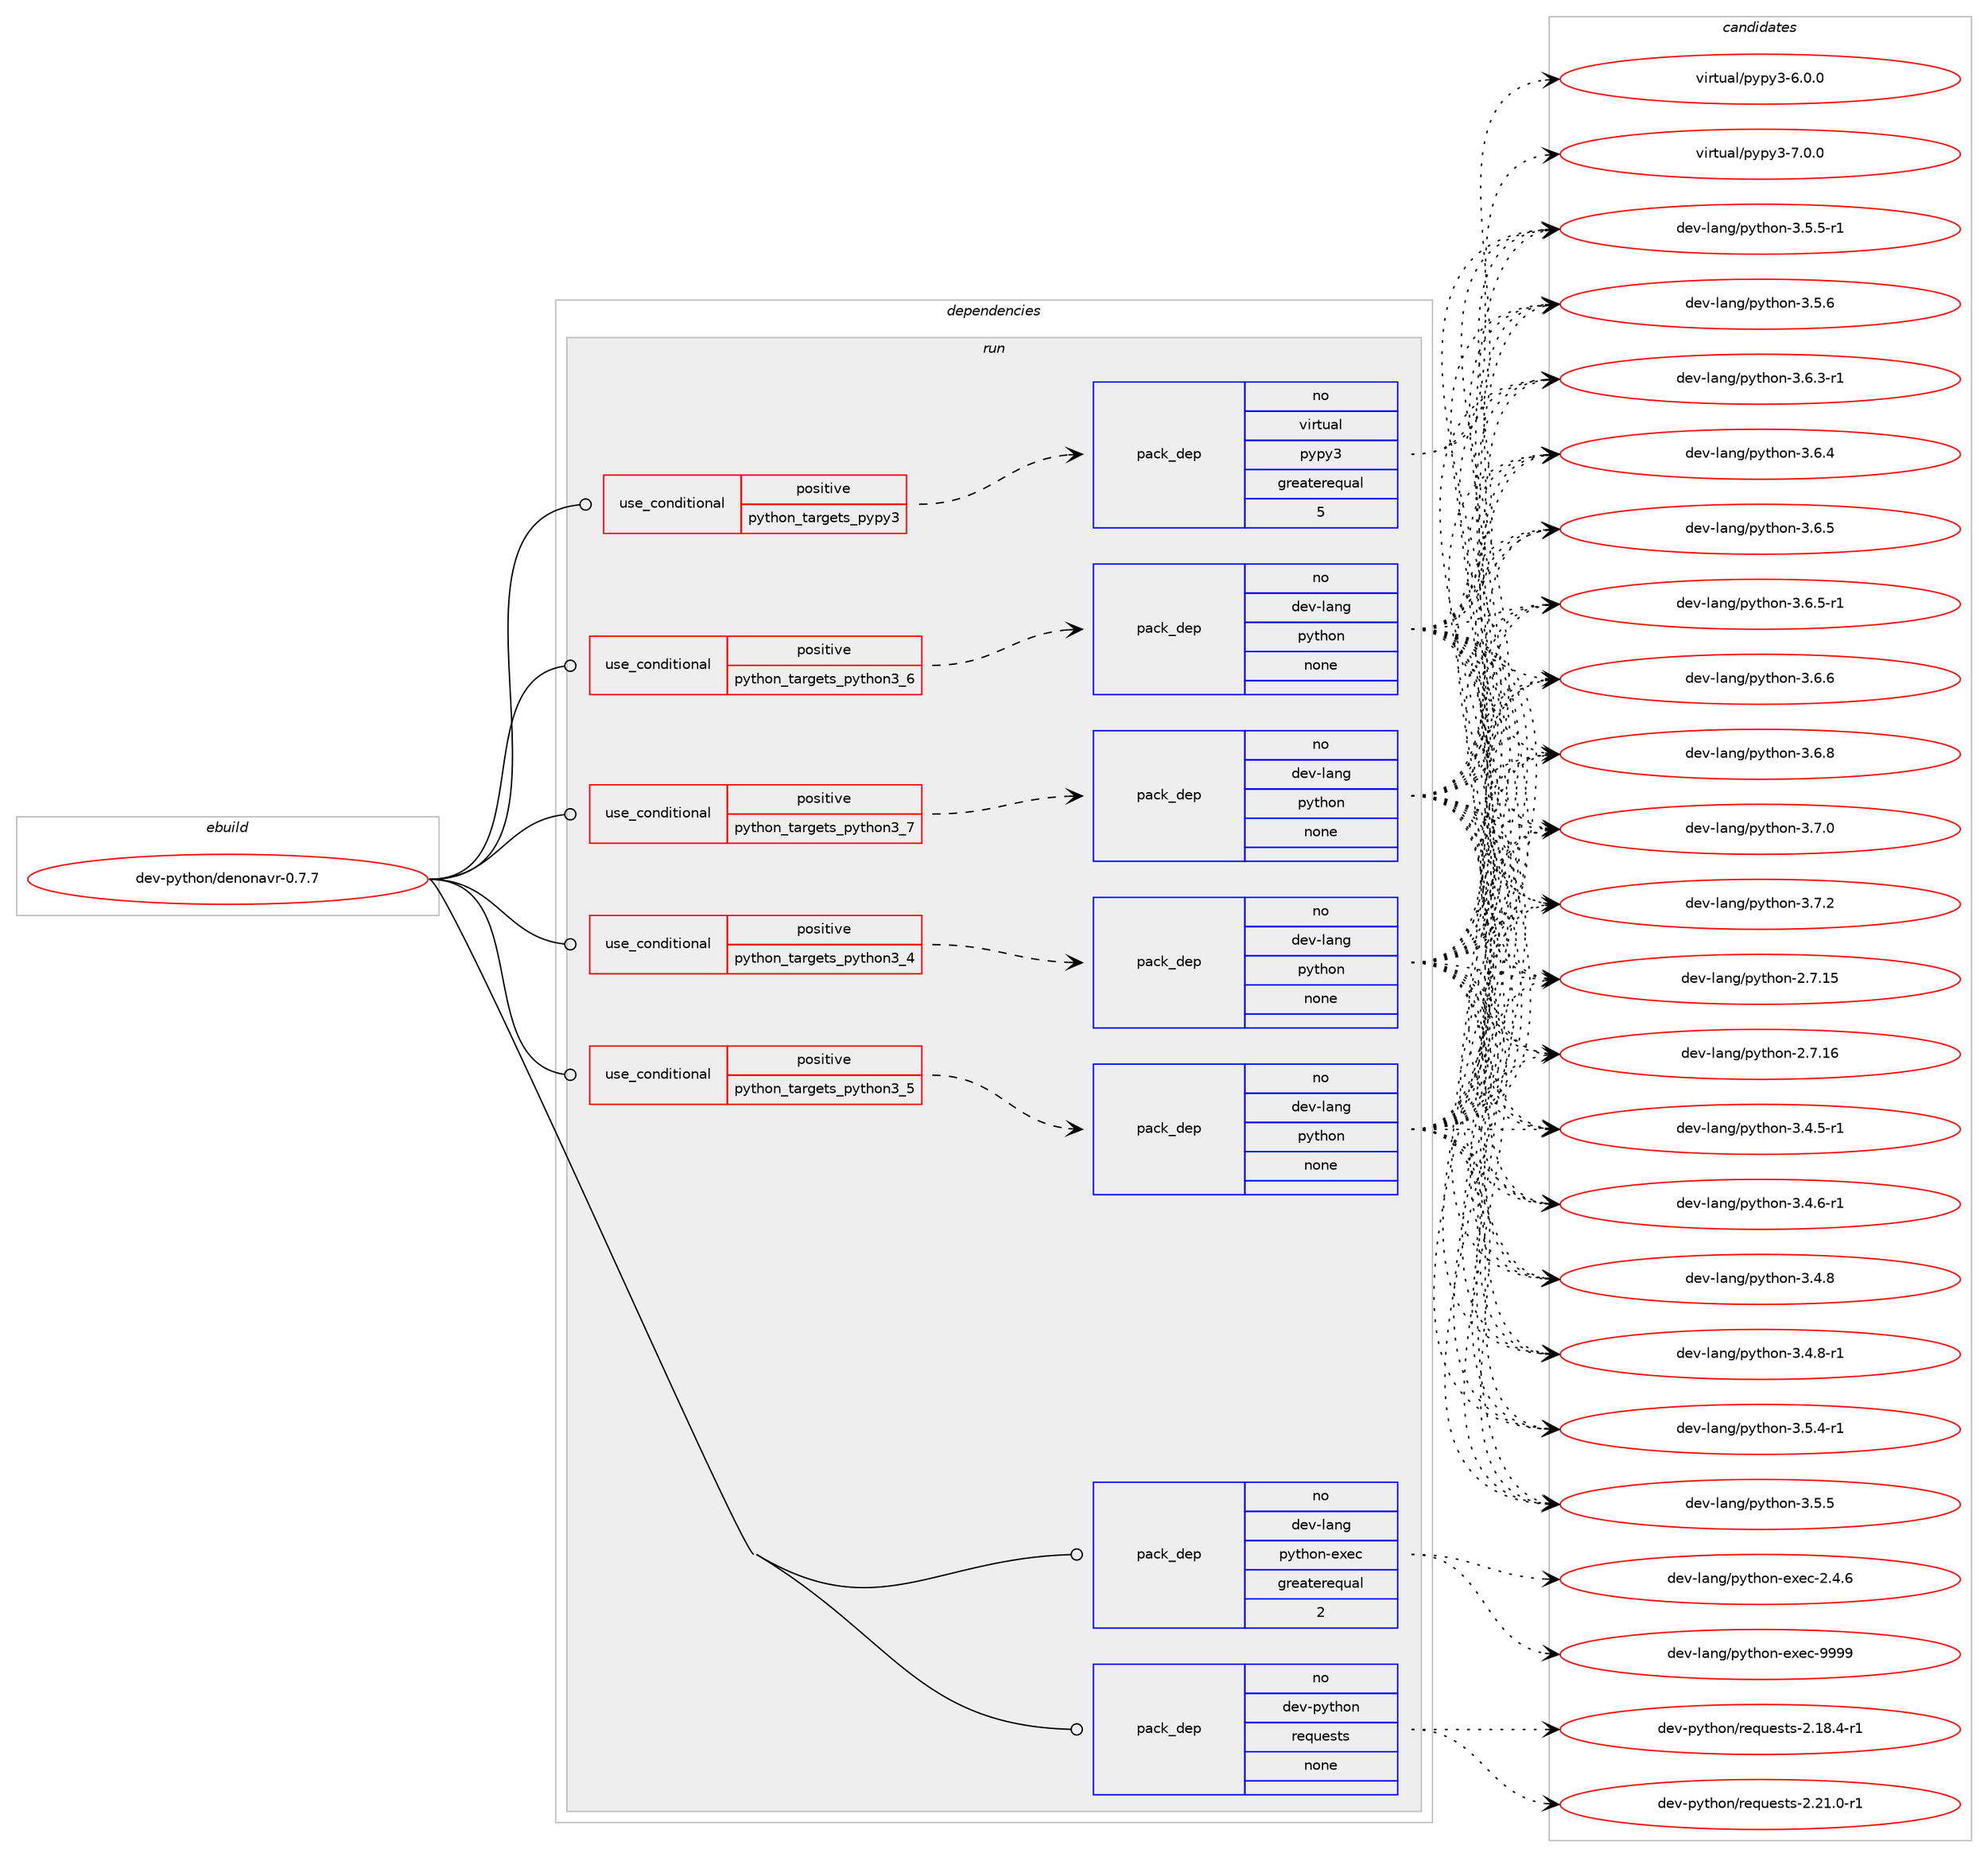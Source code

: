 digraph prolog {

# *************
# Graph options
# *************

newrank=true;
concentrate=true;
compound=true;
graph [rankdir=LR,fontname=Helvetica,fontsize=10,ranksep=1.5];#, ranksep=2.5, nodesep=0.2];
edge  [arrowhead=vee];
node  [fontname=Helvetica,fontsize=10];

# **********
# The ebuild
# **********

subgraph cluster_leftcol {
color=gray;
rank=same;
label=<<i>ebuild</i>>;
id [label="dev-python/denonavr-0.7.7", color=red, width=4, href="../dev-python/denonavr-0.7.7.svg"];
}

# ****************
# The dependencies
# ****************

subgraph cluster_midcol {
color=gray;
label=<<i>dependencies</i>>;
subgraph cluster_compile {
fillcolor="#eeeeee";
style=filled;
label=<<i>compile</i>>;
}
subgraph cluster_compileandrun {
fillcolor="#eeeeee";
style=filled;
label=<<i>compile and run</i>>;
}
subgraph cluster_run {
fillcolor="#eeeeee";
style=filled;
label=<<i>run</i>>;
subgraph cond373193 {
dependency1405704 [label=<<TABLE BORDER="0" CELLBORDER="1" CELLSPACING="0" CELLPADDING="4"><TR><TD ROWSPAN="3" CELLPADDING="10">use_conditional</TD></TR><TR><TD>positive</TD></TR><TR><TD>python_targets_pypy3</TD></TR></TABLE>>, shape=none, color=red];
subgraph pack1009255 {
dependency1405705 [label=<<TABLE BORDER="0" CELLBORDER="1" CELLSPACING="0" CELLPADDING="4" WIDTH="220"><TR><TD ROWSPAN="6" CELLPADDING="30">pack_dep</TD></TR><TR><TD WIDTH="110">no</TD></TR><TR><TD>virtual</TD></TR><TR><TD>pypy3</TD></TR><TR><TD>greaterequal</TD></TR><TR><TD>5</TD></TR></TABLE>>, shape=none, color=blue];
}
dependency1405704:e -> dependency1405705:w [weight=20,style="dashed",arrowhead="vee"];
}
id:e -> dependency1405704:w [weight=20,style="solid",arrowhead="odot"];
subgraph cond373194 {
dependency1405706 [label=<<TABLE BORDER="0" CELLBORDER="1" CELLSPACING="0" CELLPADDING="4"><TR><TD ROWSPAN="3" CELLPADDING="10">use_conditional</TD></TR><TR><TD>positive</TD></TR><TR><TD>python_targets_python3_4</TD></TR></TABLE>>, shape=none, color=red];
subgraph pack1009256 {
dependency1405707 [label=<<TABLE BORDER="0" CELLBORDER="1" CELLSPACING="0" CELLPADDING="4" WIDTH="220"><TR><TD ROWSPAN="6" CELLPADDING="30">pack_dep</TD></TR><TR><TD WIDTH="110">no</TD></TR><TR><TD>dev-lang</TD></TR><TR><TD>python</TD></TR><TR><TD>none</TD></TR><TR><TD></TD></TR></TABLE>>, shape=none, color=blue];
}
dependency1405706:e -> dependency1405707:w [weight=20,style="dashed",arrowhead="vee"];
}
id:e -> dependency1405706:w [weight=20,style="solid",arrowhead="odot"];
subgraph cond373195 {
dependency1405708 [label=<<TABLE BORDER="0" CELLBORDER="1" CELLSPACING="0" CELLPADDING="4"><TR><TD ROWSPAN="3" CELLPADDING="10">use_conditional</TD></TR><TR><TD>positive</TD></TR><TR><TD>python_targets_python3_5</TD></TR></TABLE>>, shape=none, color=red];
subgraph pack1009257 {
dependency1405709 [label=<<TABLE BORDER="0" CELLBORDER="1" CELLSPACING="0" CELLPADDING="4" WIDTH="220"><TR><TD ROWSPAN="6" CELLPADDING="30">pack_dep</TD></TR><TR><TD WIDTH="110">no</TD></TR><TR><TD>dev-lang</TD></TR><TR><TD>python</TD></TR><TR><TD>none</TD></TR><TR><TD></TD></TR></TABLE>>, shape=none, color=blue];
}
dependency1405708:e -> dependency1405709:w [weight=20,style="dashed",arrowhead="vee"];
}
id:e -> dependency1405708:w [weight=20,style="solid",arrowhead="odot"];
subgraph cond373196 {
dependency1405710 [label=<<TABLE BORDER="0" CELLBORDER="1" CELLSPACING="0" CELLPADDING="4"><TR><TD ROWSPAN="3" CELLPADDING="10">use_conditional</TD></TR><TR><TD>positive</TD></TR><TR><TD>python_targets_python3_6</TD></TR></TABLE>>, shape=none, color=red];
subgraph pack1009258 {
dependency1405711 [label=<<TABLE BORDER="0" CELLBORDER="1" CELLSPACING="0" CELLPADDING="4" WIDTH="220"><TR><TD ROWSPAN="6" CELLPADDING="30">pack_dep</TD></TR><TR><TD WIDTH="110">no</TD></TR><TR><TD>dev-lang</TD></TR><TR><TD>python</TD></TR><TR><TD>none</TD></TR><TR><TD></TD></TR></TABLE>>, shape=none, color=blue];
}
dependency1405710:e -> dependency1405711:w [weight=20,style="dashed",arrowhead="vee"];
}
id:e -> dependency1405710:w [weight=20,style="solid",arrowhead="odot"];
subgraph cond373197 {
dependency1405712 [label=<<TABLE BORDER="0" CELLBORDER="1" CELLSPACING="0" CELLPADDING="4"><TR><TD ROWSPAN="3" CELLPADDING="10">use_conditional</TD></TR><TR><TD>positive</TD></TR><TR><TD>python_targets_python3_7</TD></TR></TABLE>>, shape=none, color=red];
subgraph pack1009259 {
dependency1405713 [label=<<TABLE BORDER="0" CELLBORDER="1" CELLSPACING="0" CELLPADDING="4" WIDTH="220"><TR><TD ROWSPAN="6" CELLPADDING="30">pack_dep</TD></TR><TR><TD WIDTH="110">no</TD></TR><TR><TD>dev-lang</TD></TR><TR><TD>python</TD></TR><TR><TD>none</TD></TR><TR><TD></TD></TR></TABLE>>, shape=none, color=blue];
}
dependency1405712:e -> dependency1405713:w [weight=20,style="dashed",arrowhead="vee"];
}
id:e -> dependency1405712:w [weight=20,style="solid",arrowhead="odot"];
subgraph pack1009260 {
dependency1405714 [label=<<TABLE BORDER="0" CELLBORDER="1" CELLSPACING="0" CELLPADDING="4" WIDTH="220"><TR><TD ROWSPAN="6" CELLPADDING="30">pack_dep</TD></TR><TR><TD WIDTH="110">no</TD></TR><TR><TD>dev-lang</TD></TR><TR><TD>python-exec</TD></TR><TR><TD>greaterequal</TD></TR><TR><TD>2</TD></TR></TABLE>>, shape=none, color=blue];
}
id:e -> dependency1405714:w [weight=20,style="solid",arrowhead="odot"];
subgraph pack1009261 {
dependency1405715 [label=<<TABLE BORDER="0" CELLBORDER="1" CELLSPACING="0" CELLPADDING="4" WIDTH="220"><TR><TD ROWSPAN="6" CELLPADDING="30">pack_dep</TD></TR><TR><TD WIDTH="110">no</TD></TR><TR><TD>dev-python</TD></TR><TR><TD>requests</TD></TR><TR><TD>none</TD></TR><TR><TD></TD></TR></TABLE>>, shape=none, color=blue];
}
id:e -> dependency1405715:w [weight=20,style="solid",arrowhead="odot"];
}
}

# **************
# The candidates
# **************

subgraph cluster_choices {
rank=same;
color=gray;
label=<<i>candidates</i>>;

subgraph choice1009255 {
color=black;
nodesep=1;
choice118105114116117971084711212111212151455446484648 [label="virtual/pypy3-6.0.0", color=red, width=4,href="../virtual/pypy3-6.0.0.svg"];
choice118105114116117971084711212111212151455546484648 [label="virtual/pypy3-7.0.0", color=red, width=4,href="../virtual/pypy3-7.0.0.svg"];
dependency1405705:e -> choice118105114116117971084711212111212151455446484648:w [style=dotted,weight="100"];
dependency1405705:e -> choice118105114116117971084711212111212151455546484648:w [style=dotted,weight="100"];
}
subgraph choice1009256 {
color=black;
nodesep=1;
choice10010111845108971101034711212111610411111045504655464953 [label="dev-lang/python-2.7.15", color=red, width=4,href="../dev-lang/python-2.7.15.svg"];
choice10010111845108971101034711212111610411111045504655464954 [label="dev-lang/python-2.7.16", color=red, width=4,href="../dev-lang/python-2.7.16.svg"];
choice1001011184510897110103471121211161041111104551465246534511449 [label="dev-lang/python-3.4.5-r1", color=red, width=4,href="../dev-lang/python-3.4.5-r1.svg"];
choice1001011184510897110103471121211161041111104551465246544511449 [label="dev-lang/python-3.4.6-r1", color=red, width=4,href="../dev-lang/python-3.4.6-r1.svg"];
choice100101118451089711010347112121116104111110455146524656 [label="dev-lang/python-3.4.8", color=red, width=4,href="../dev-lang/python-3.4.8.svg"];
choice1001011184510897110103471121211161041111104551465246564511449 [label="dev-lang/python-3.4.8-r1", color=red, width=4,href="../dev-lang/python-3.4.8-r1.svg"];
choice1001011184510897110103471121211161041111104551465346524511449 [label="dev-lang/python-3.5.4-r1", color=red, width=4,href="../dev-lang/python-3.5.4-r1.svg"];
choice100101118451089711010347112121116104111110455146534653 [label="dev-lang/python-3.5.5", color=red, width=4,href="../dev-lang/python-3.5.5.svg"];
choice1001011184510897110103471121211161041111104551465346534511449 [label="dev-lang/python-3.5.5-r1", color=red, width=4,href="../dev-lang/python-3.5.5-r1.svg"];
choice100101118451089711010347112121116104111110455146534654 [label="dev-lang/python-3.5.6", color=red, width=4,href="../dev-lang/python-3.5.6.svg"];
choice1001011184510897110103471121211161041111104551465446514511449 [label="dev-lang/python-3.6.3-r1", color=red, width=4,href="../dev-lang/python-3.6.3-r1.svg"];
choice100101118451089711010347112121116104111110455146544652 [label="dev-lang/python-3.6.4", color=red, width=4,href="../dev-lang/python-3.6.4.svg"];
choice100101118451089711010347112121116104111110455146544653 [label="dev-lang/python-3.6.5", color=red, width=4,href="../dev-lang/python-3.6.5.svg"];
choice1001011184510897110103471121211161041111104551465446534511449 [label="dev-lang/python-3.6.5-r1", color=red, width=4,href="../dev-lang/python-3.6.5-r1.svg"];
choice100101118451089711010347112121116104111110455146544654 [label="dev-lang/python-3.6.6", color=red, width=4,href="../dev-lang/python-3.6.6.svg"];
choice100101118451089711010347112121116104111110455146544656 [label="dev-lang/python-3.6.8", color=red, width=4,href="../dev-lang/python-3.6.8.svg"];
choice100101118451089711010347112121116104111110455146554648 [label="dev-lang/python-3.7.0", color=red, width=4,href="../dev-lang/python-3.7.0.svg"];
choice100101118451089711010347112121116104111110455146554650 [label="dev-lang/python-3.7.2", color=red, width=4,href="../dev-lang/python-3.7.2.svg"];
dependency1405707:e -> choice10010111845108971101034711212111610411111045504655464953:w [style=dotted,weight="100"];
dependency1405707:e -> choice10010111845108971101034711212111610411111045504655464954:w [style=dotted,weight="100"];
dependency1405707:e -> choice1001011184510897110103471121211161041111104551465246534511449:w [style=dotted,weight="100"];
dependency1405707:e -> choice1001011184510897110103471121211161041111104551465246544511449:w [style=dotted,weight="100"];
dependency1405707:e -> choice100101118451089711010347112121116104111110455146524656:w [style=dotted,weight="100"];
dependency1405707:e -> choice1001011184510897110103471121211161041111104551465246564511449:w [style=dotted,weight="100"];
dependency1405707:e -> choice1001011184510897110103471121211161041111104551465346524511449:w [style=dotted,weight="100"];
dependency1405707:e -> choice100101118451089711010347112121116104111110455146534653:w [style=dotted,weight="100"];
dependency1405707:e -> choice1001011184510897110103471121211161041111104551465346534511449:w [style=dotted,weight="100"];
dependency1405707:e -> choice100101118451089711010347112121116104111110455146534654:w [style=dotted,weight="100"];
dependency1405707:e -> choice1001011184510897110103471121211161041111104551465446514511449:w [style=dotted,weight="100"];
dependency1405707:e -> choice100101118451089711010347112121116104111110455146544652:w [style=dotted,weight="100"];
dependency1405707:e -> choice100101118451089711010347112121116104111110455146544653:w [style=dotted,weight="100"];
dependency1405707:e -> choice1001011184510897110103471121211161041111104551465446534511449:w [style=dotted,weight="100"];
dependency1405707:e -> choice100101118451089711010347112121116104111110455146544654:w [style=dotted,weight="100"];
dependency1405707:e -> choice100101118451089711010347112121116104111110455146544656:w [style=dotted,weight="100"];
dependency1405707:e -> choice100101118451089711010347112121116104111110455146554648:w [style=dotted,weight="100"];
dependency1405707:e -> choice100101118451089711010347112121116104111110455146554650:w [style=dotted,weight="100"];
}
subgraph choice1009257 {
color=black;
nodesep=1;
choice10010111845108971101034711212111610411111045504655464953 [label="dev-lang/python-2.7.15", color=red, width=4,href="../dev-lang/python-2.7.15.svg"];
choice10010111845108971101034711212111610411111045504655464954 [label="dev-lang/python-2.7.16", color=red, width=4,href="../dev-lang/python-2.7.16.svg"];
choice1001011184510897110103471121211161041111104551465246534511449 [label="dev-lang/python-3.4.5-r1", color=red, width=4,href="../dev-lang/python-3.4.5-r1.svg"];
choice1001011184510897110103471121211161041111104551465246544511449 [label="dev-lang/python-3.4.6-r1", color=red, width=4,href="../dev-lang/python-3.4.6-r1.svg"];
choice100101118451089711010347112121116104111110455146524656 [label="dev-lang/python-3.4.8", color=red, width=4,href="../dev-lang/python-3.4.8.svg"];
choice1001011184510897110103471121211161041111104551465246564511449 [label="dev-lang/python-3.4.8-r1", color=red, width=4,href="../dev-lang/python-3.4.8-r1.svg"];
choice1001011184510897110103471121211161041111104551465346524511449 [label="dev-lang/python-3.5.4-r1", color=red, width=4,href="../dev-lang/python-3.5.4-r1.svg"];
choice100101118451089711010347112121116104111110455146534653 [label="dev-lang/python-3.5.5", color=red, width=4,href="../dev-lang/python-3.5.5.svg"];
choice1001011184510897110103471121211161041111104551465346534511449 [label="dev-lang/python-3.5.5-r1", color=red, width=4,href="../dev-lang/python-3.5.5-r1.svg"];
choice100101118451089711010347112121116104111110455146534654 [label="dev-lang/python-3.5.6", color=red, width=4,href="../dev-lang/python-3.5.6.svg"];
choice1001011184510897110103471121211161041111104551465446514511449 [label="dev-lang/python-3.6.3-r1", color=red, width=4,href="../dev-lang/python-3.6.3-r1.svg"];
choice100101118451089711010347112121116104111110455146544652 [label="dev-lang/python-3.6.4", color=red, width=4,href="../dev-lang/python-3.6.4.svg"];
choice100101118451089711010347112121116104111110455146544653 [label="dev-lang/python-3.6.5", color=red, width=4,href="../dev-lang/python-3.6.5.svg"];
choice1001011184510897110103471121211161041111104551465446534511449 [label="dev-lang/python-3.6.5-r1", color=red, width=4,href="../dev-lang/python-3.6.5-r1.svg"];
choice100101118451089711010347112121116104111110455146544654 [label="dev-lang/python-3.6.6", color=red, width=4,href="../dev-lang/python-3.6.6.svg"];
choice100101118451089711010347112121116104111110455146544656 [label="dev-lang/python-3.6.8", color=red, width=4,href="../dev-lang/python-3.6.8.svg"];
choice100101118451089711010347112121116104111110455146554648 [label="dev-lang/python-3.7.0", color=red, width=4,href="../dev-lang/python-3.7.0.svg"];
choice100101118451089711010347112121116104111110455146554650 [label="dev-lang/python-3.7.2", color=red, width=4,href="../dev-lang/python-3.7.2.svg"];
dependency1405709:e -> choice10010111845108971101034711212111610411111045504655464953:w [style=dotted,weight="100"];
dependency1405709:e -> choice10010111845108971101034711212111610411111045504655464954:w [style=dotted,weight="100"];
dependency1405709:e -> choice1001011184510897110103471121211161041111104551465246534511449:w [style=dotted,weight="100"];
dependency1405709:e -> choice1001011184510897110103471121211161041111104551465246544511449:w [style=dotted,weight="100"];
dependency1405709:e -> choice100101118451089711010347112121116104111110455146524656:w [style=dotted,weight="100"];
dependency1405709:e -> choice1001011184510897110103471121211161041111104551465246564511449:w [style=dotted,weight="100"];
dependency1405709:e -> choice1001011184510897110103471121211161041111104551465346524511449:w [style=dotted,weight="100"];
dependency1405709:e -> choice100101118451089711010347112121116104111110455146534653:w [style=dotted,weight="100"];
dependency1405709:e -> choice1001011184510897110103471121211161041111104551465346534511449:w [style=dotted,weight="100"];
dependency1405709:e -> choice100101118451089711010347112121116104111110455146534654:w [style=dotted,weight="100"];
dependency1405709:e -> choice1001011184510897110103471121211161041111104551465446514511449:w [style=dotted,weight="100"];
dependency1405709:e -> choice100101118451089711010347112121116104111110455146544652:w [style=dotted,weight="100"];
dependency1405709:e -> choice100101118451089711010347112121116104111110455146544653:w [style=dotted,weight="100"];
dependency1405709:e -> choice1001011184510897110103471121211161041111104551465446534511449:w [style=dotted,weight="100"];
dependency1405709:e -> choice100101118451089711010347112121116104111110455146544654:w [style=dotted,weight="100"];
dependency1405709:e -> choice100101118451089711010347112121116104111110455146544656:w [style=dotted,weight="100"];
dependency1405709:e -> choice100101118451089711010347112121116104111110455146554648:w [style=dotted,weight="100"];
dependency1405709:e -> choice100101118451089711010347112121116104111110455146554650:w [style=dotted,weight="100"];
}
subgraph choice1009258 {
color=black;
nodesep=1;
choice10010111845108971101034711212111610411111045504655464953 [label="dev-lang/python-2.7.15", color=red, width=4,href="../dev-lang/python-2.7.15.svg"];
choice10010111845108971101034711212111610411111045504655464954 [label="dev-lang/python-2.7.16", color=red, width=4,href="../dev-lang/python-2.7.16.svg"];
choice1001011184510897110103471121211161041111104551465246534511449 [label="dev-lang/python-3.4.5-r1", color=red, width=4,href="../dev-lang/python-3.4.5-r1.svg"];
choice1001011184510897110103471121211161041111104551465246544511449 [label="dev-lang/python-3.4.6-r1", color=red, width=4,href="../dev-lang/python-3.4.6-r1.svg"];
choice100101118451089711010347112121116104111110455146524656 [label="dev-lang/python-3.4.8", color=red, width=4,href="../dev-lang/python-3.4.8.svg"];
choice1001011184510897110103471121211161041111104551465246564511449 [label="dev-lang/python-3.4.8-r1", color=red, width=4,href="../dev-lang/python-3.4.8-r1.svg"];
choice1001011184510897110103471121211161041111104551465346524511449 [label="dev-lang/python-3.5.4-r1", color=red, width=4,href="../dev-lang/python-3.5.4-r1.svg"];
choice100101118451089711010347112121116104111110455146534653 [label="dev-lang/python-3.5.5", color=red, width=4,href="../dev-lang/python-3.5.5.svg"];
choice1001011184510897110103471121211161041111104551465346534511449 [label="dev-lang/python-3.5.5-r1", color=red, width=4,href="../dev-lang/python-3.5.5-r1.svg"];
choice100101118451089711010347112121116104111110455146534654 [label="dev-lang/python-3.5.6", color=red, width=4,href="../dev-lang/python-3.5.6.svg"];
choice1001011184510897110103471121211161041111104551465446514511449 [label="dev-lang/python-3.6.3-r1", color=red, width=4,href="../dev-lang/python-3.6.3-r1.svg"];
choice100101118451089711010347112121116104111110455146544652 [label="dev-lang/python-3.6.4", color=red, width=4,href="../dev-lang/python-3.6.4.svg"];
choice100101118451089711010347112121116104111110455146544653 [label="dev-lang/python-3.6.5", color=red, width=4,href="../dev-lang/python-3.6.5.svg"];
choice1001011184510897110103471121211161041111104551465446534511449 [label="dev-lang/python-3.6.5-r1", color=red, width=4,href="../dev-lang/python-3.6.5-r1.svg"];
choice100101118451089711010347112121116104111110455146544654 [label="dev-lang/python-3.6.6", color=red, width=4,href="../dev-lang/python-3.6.6.svg"];
choice100101118451089711010347112121116104111110455146544656 [label="dev-lang/python-3.6.8", color=red, width=4,href="../dev-lang/python-3.6.8.svg"];
choice100101118451089711010347112121116104111110455146554648 [label="dev-lang/python-3.7.0", color=red, width=4,href="../dev-lang/python-3.7.0.svg"];
choice100101118451089711010347112121116104111110455146554650 [label="dev-lang/python-3.7.2", color=red, width=4,href="../dev-lang/python-3.7.2.svg"];
dependency1405711:e -> choice10010111845108971101034711212111610411111045504655464953:w [style=dotted,weight="100"];
dependency1405711:e -> choice10010111845108971101034711212111610411111045504655464954:w [style=dotted,weight="100"];
dependency1405711:e -> choice1001011184510897110103471121211161041111104551465246534511449:w [style=dotted,weight="100"];
dependency1405711:e -> choice1001011184510897110103471121211161041111104551465246544511449:w [style=dotted,weight="100"];
dependency1405711:e -> choice100101118451089711010347112121116104111110455146524656:w [style=dotted,weight="100"];
dependency1405711:e -> choice1001011184510897110103471121211161041111104551465246564511449:w [style=dotted,weight="100"];
dependency1405711:e -> choice1001011184510897110103471121211161041111104551465346524511449:w [style=dotted,weight="100"];
dependency1405711:e -> choice100101118451089711010347112121116104111110455146534653:w [style=dotted,weight="100"];
dependency1405711:e -> choice1001011184510897110103471121211161041111104551465346534511449:w [style=dotted,weight="100"];
dependency1405711:e -> choice100101118451089711010347112121116104111110455146534654:w [style=dotted,weight="100"];
dependency1405711:e -> choice1001011184510897110103471121211161041111104551465446514511449:w [style=dotted,weight="100"];
dependency1405711:e -> choice100101118451089711010347112121116104111110455146544652:w [style=dotted,weight="100"];
dependency1405711:e -> choice100101118451089711010347112121116104111110455146544653:w [style=dotted,weight="100"];
dependency1405711:e -> choice1001011184510897110103471121211161041111104551465446534511449:w [style=dotted,weight="100"];
dependency1405711:e -> choice100101118451089711010347112121116104111110455146544654:w [style=dotted,weight="100"];
dependency1405711:e -> choice100101118451089711010347112121116104111110455146544656:w [style=dotted,weight="100"];
dependency1405711:e -> choice100101118451089711010347112121116104111110455146554648:w [style=dotted,weight="100"];
dependency1405711:e -> choice100101118451089711010347112121116104111110455146554650:w [style=dotted,weight="100"];
}
subgraph choice1009259 {
color=black;
nodesep=1;
choice10010111845108971101034711212111610411111045504655464953 [label="dev-lang/python-2.7.15", color=red, width=4,href="../dev-lang/python-2.7.15.svg"];
choice10010111845108971101034711212111610411111045504655464954 [label="dev-lang/python-2.7.16", color=red, width=4,href="../dev-lang/python-2.7.16.svg"];
choice1001011184510897110103471121211161041111104551465246534511449 [label="dev-lang/python-3.4.5-r1", color=red, width=4,href="../dev-lang/python-3.4.5-r1.svg"];
choice1001011184510897110103471121211161041111104551465246544511449 [label="dev-lang/python-3.4.6-r1", color=red, width=4,href="../dev-lang/python-3.4.6-r1.svg"];
choice100101118451089711010347112121116104111110455146524656 [label="dev-lang/python-3.4.8", color=red, width=4,href="../dev-lang/python-3.4.8.svg"];
choice1001011184510897110103471121211161041111104551465246564511449 [label="dev-lang/python-3.4.8-r1", color=red, width=4,href="../dev-lang/python-3.4.8-r1.svg"];
choice1001011184510897110103471121211161041111104551465346524511449 [label="dev-lang/python-3.5.4-r1", color=red, width=4,href="../dev-lang/python-3.5.4-r1.svg"];
choice100101118451089711010347112121116104111110455146534653 [label="dev-lang/python-3.5.5", color=red, width=4,href="../dev-lang/python-3.5.5.svg"];
choice1001011184510897110103471121211161041111104551465346534511449 [label="dev-lang/python-3.5.5-r1", color=red, width=4,href="../dev-lang/python-3.5.5-r1.svg"];
choice100101118451089711010347112121116104111110455146534654 [label="dev-lang/python-3.5.6", color=red, width=4,href="../dev-lang/python-3.5.6.svg"];
choice1001011184510897110103471121211161041111104551465446514511449 [label="dev-lang/python-3.6.3-r1", color=red, width=4,href="../dev-lang/python-3.6.3-r1.svg"];
choice100101118451089711010347112121116104111110455146544652 [label="dev-lang/python-3.6.4", color=red, width=4,href="../dev-lang/python-3.6.4.svg"];
choice100101118451089711010347112121116104111110455146544653 [label="dev-lang/python-3.6.5", color=red, width=4,href="../dev-lang/python-3.6.5.svg"];
choice1001011184510897110103471121211161041111104551465446534511449 [label="dev-lang/python-3.6.5-r1", color=red, width=4,href="../dev-lang/python-3.6.5-r1.svg"];
choice100101118451089711010347112121116104111110455146544654 [label="dev-lang/python-3.6.6", color=red, width=4,href="../dev-lang/python-3.6.6.svg"];
choice100101118451089711010347112121116104111110455146544656 [label="dev-lang/python-3.6.8", color=red, width=4,href="../dev-lang/python-3.6.8.svg"];
choice100101118451089711010347112121116104111110455146554648 [label="dev-lang/python-3.7.0", color=red, width=4,href="../dev-lang/python-3.7.0.svg"];
choice100101118451089711010347112121116104111110455146554650 [label="dev-lang/python-3.7.2", color=red, width=4,href="../dev-lang/python-3.7.2.svg"];
dependency1405713:e -> choice10010111845108971101034711212111610411111045504655464953:w [style=dotted,weight="100"];
dependency1405713:e -> choice10010111845108971101034711212111610411111045504655464954:w [style=dotted,weight="100"];
dependency1405713:e -> choice1001011184510897110103471121211161041111104551465246534511449:w [style=dotted,weight="100"];
dependency1405713:e -> choice1001011184510897110103471121211161041111104551465246544511449:w [style=dotted,weight="100"];
dependency1405713:e -> choice100101118451089711010347112121116104111110455146524656:w [style=dotted,weight="100"];
dependency1405713:e -> choice1001011184510897110103471121211161041111104551465246564511449:w [style=dotted,weight="100"];
dependency1405713:e -> choice1001011184510897110103471121211161041111104551465346524511449:w [style=dotted,weight="100"];
dependency1405713:e -> choice100101118451089711010347112121116104111110455146534653:w [style=dotted,weight="100"];
dependency1405713:e -> choice1001011184510897110103471121211161041111104551465346534511449:w [style=dotted,weight="100"];
dependency1405713:e -> choice100101118451089711010347112121116104111110455146534654:w [style=dotted,weight="100"];
dependency1405713:e -> choice1001011184510897110103471121211161041111104551465446514511449:w [style=dotted,weight="100"];
dependency1405713:e -> choice100101118451089711010347112121116104111110455146544652:w [style=dotted,weight="100"];
dependency1405713:e -> choice100101118451089711010347112121116104111110455146544653:w [style=dotted,weight="100"];
dependency1405713:e -> choice1001011184510897110103471121211161041111104551465446534511449:w [style=dotted,weight="100"];
dependency1405713:e -> choice100101118451089711010347112121116104111110455146544654:w [style=dotted,weight="100"];
dependency1405713:e -> choice100101118451089711010347112121116104111110455146544656:w [style=dotted,weight="100"];
dependency1405713:e -> choice100101118451089711010347112121116104111110455146554648:w [style=dotted,weight="100"];
dependency1405713:e -> choice100101118451089711010347112121116104111110455146554650:w [style=dotted,weight="100"];
}
subgraph choice1009260 {
color=black;
nodesep=1;
choice1001011184510897110103471121211161041111104510112010199455046524654 [label="dev-lang/python-exec-2.4.6", color=red, width=4,href="../dev-lang/python-exec-2.4.6.svg"];
choice10010111845108971101034711212111610411111045101120101994557575757 [label="dev-lang/python-exec-9999", color=red, width=4,href="../dev-lang/python-exec-9999.svg"];
dependency1405714:e -> choice1001011184510897110103471121211161041111104510112010199455046524654:w [style=dotted,weight="100"];
dependency1405714:e -> choice10010111845108971101034711212111610411111045101120101994557575757:w [style=dotted,weight="100"];
}
subgraph choice1009261 {
color=black;
nodesep=1;
choice1001011184511212111610411111047114101113117101115116115455046495646524511449 [label="dev-python/requests-2.18.4-r1", color=red, width=4,href="../dev-python/requests-2.18.4-r1.svg"];
choice1001011184511212111610411111047114101113117101115116115455046504946484511449 [label="dev-python/requests-2.21.0-r1", color=red, width=4,href="../dev-python/requests-2.21.0-r1.svg"];
dependency1405715:e -> choice1001011184511212111610411111047114101113117101115116115455046495646524511449:w [style=dotted,weight="100"];
dependency1405715:e -> choice1001011184511212111610411111047114101113117101115116115455046504946484511449:w [style=dotted,weight="100"];
}
}

}
